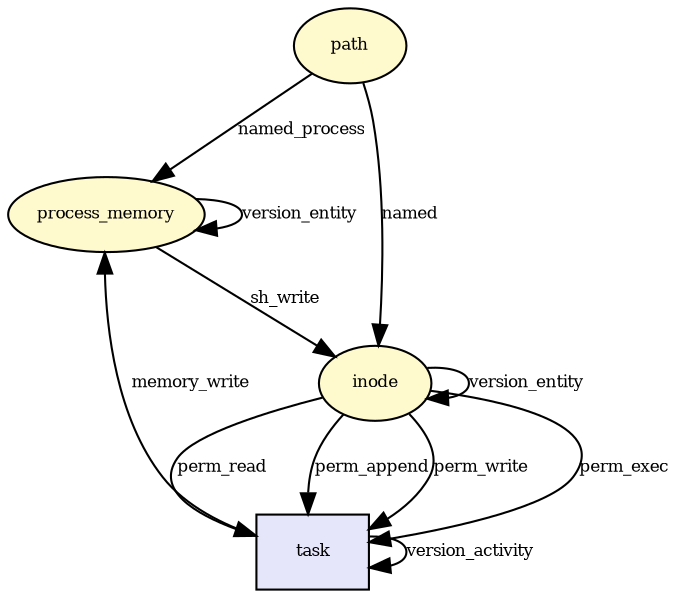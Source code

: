 digraph RGL__DirectedAdjacencyGraph {path[fontsize = 8,label = "path",shape = ellipse, fillcolor="#fffacd", style = filled]

process_memory[fontsize = 8,label = "process_memory",shape = ellipse, fillcolor="#fffacd", style = filled]

path -> process_memory[fontsize = 8,label = "named_process"]

inode[fontsize = 8,label = "inode",shape = ellipse, fillcolor="#fffacd", style = filled]

path -> inode[fontsize = 8,label = "named"]

task[fontsize = 8,label = "task",shape = rectangle, fillcolor="#e6e6fa", style = filled]

inode -> task[fontsize = 8,label = "perm_exec"]

task -> process_memory[fontsize = 8,label = "memory_write"]

task -> task[fontsize = 8,label = "version_activity"]

process_memory -> process_memory[fontsize = 8,label = "version_entity"]

process_memory -> inode[fontsize = 8,label = "sh_write"]

inode -> inode[fontsize = 8,label = "version_entity"]

inode -> task[fontsize = 8,label = "perm_read"]

inode -> task[fontsize = 8,label = "perm_append"]

inode -> task[fontsize = 8,label = "perm_write"]

}